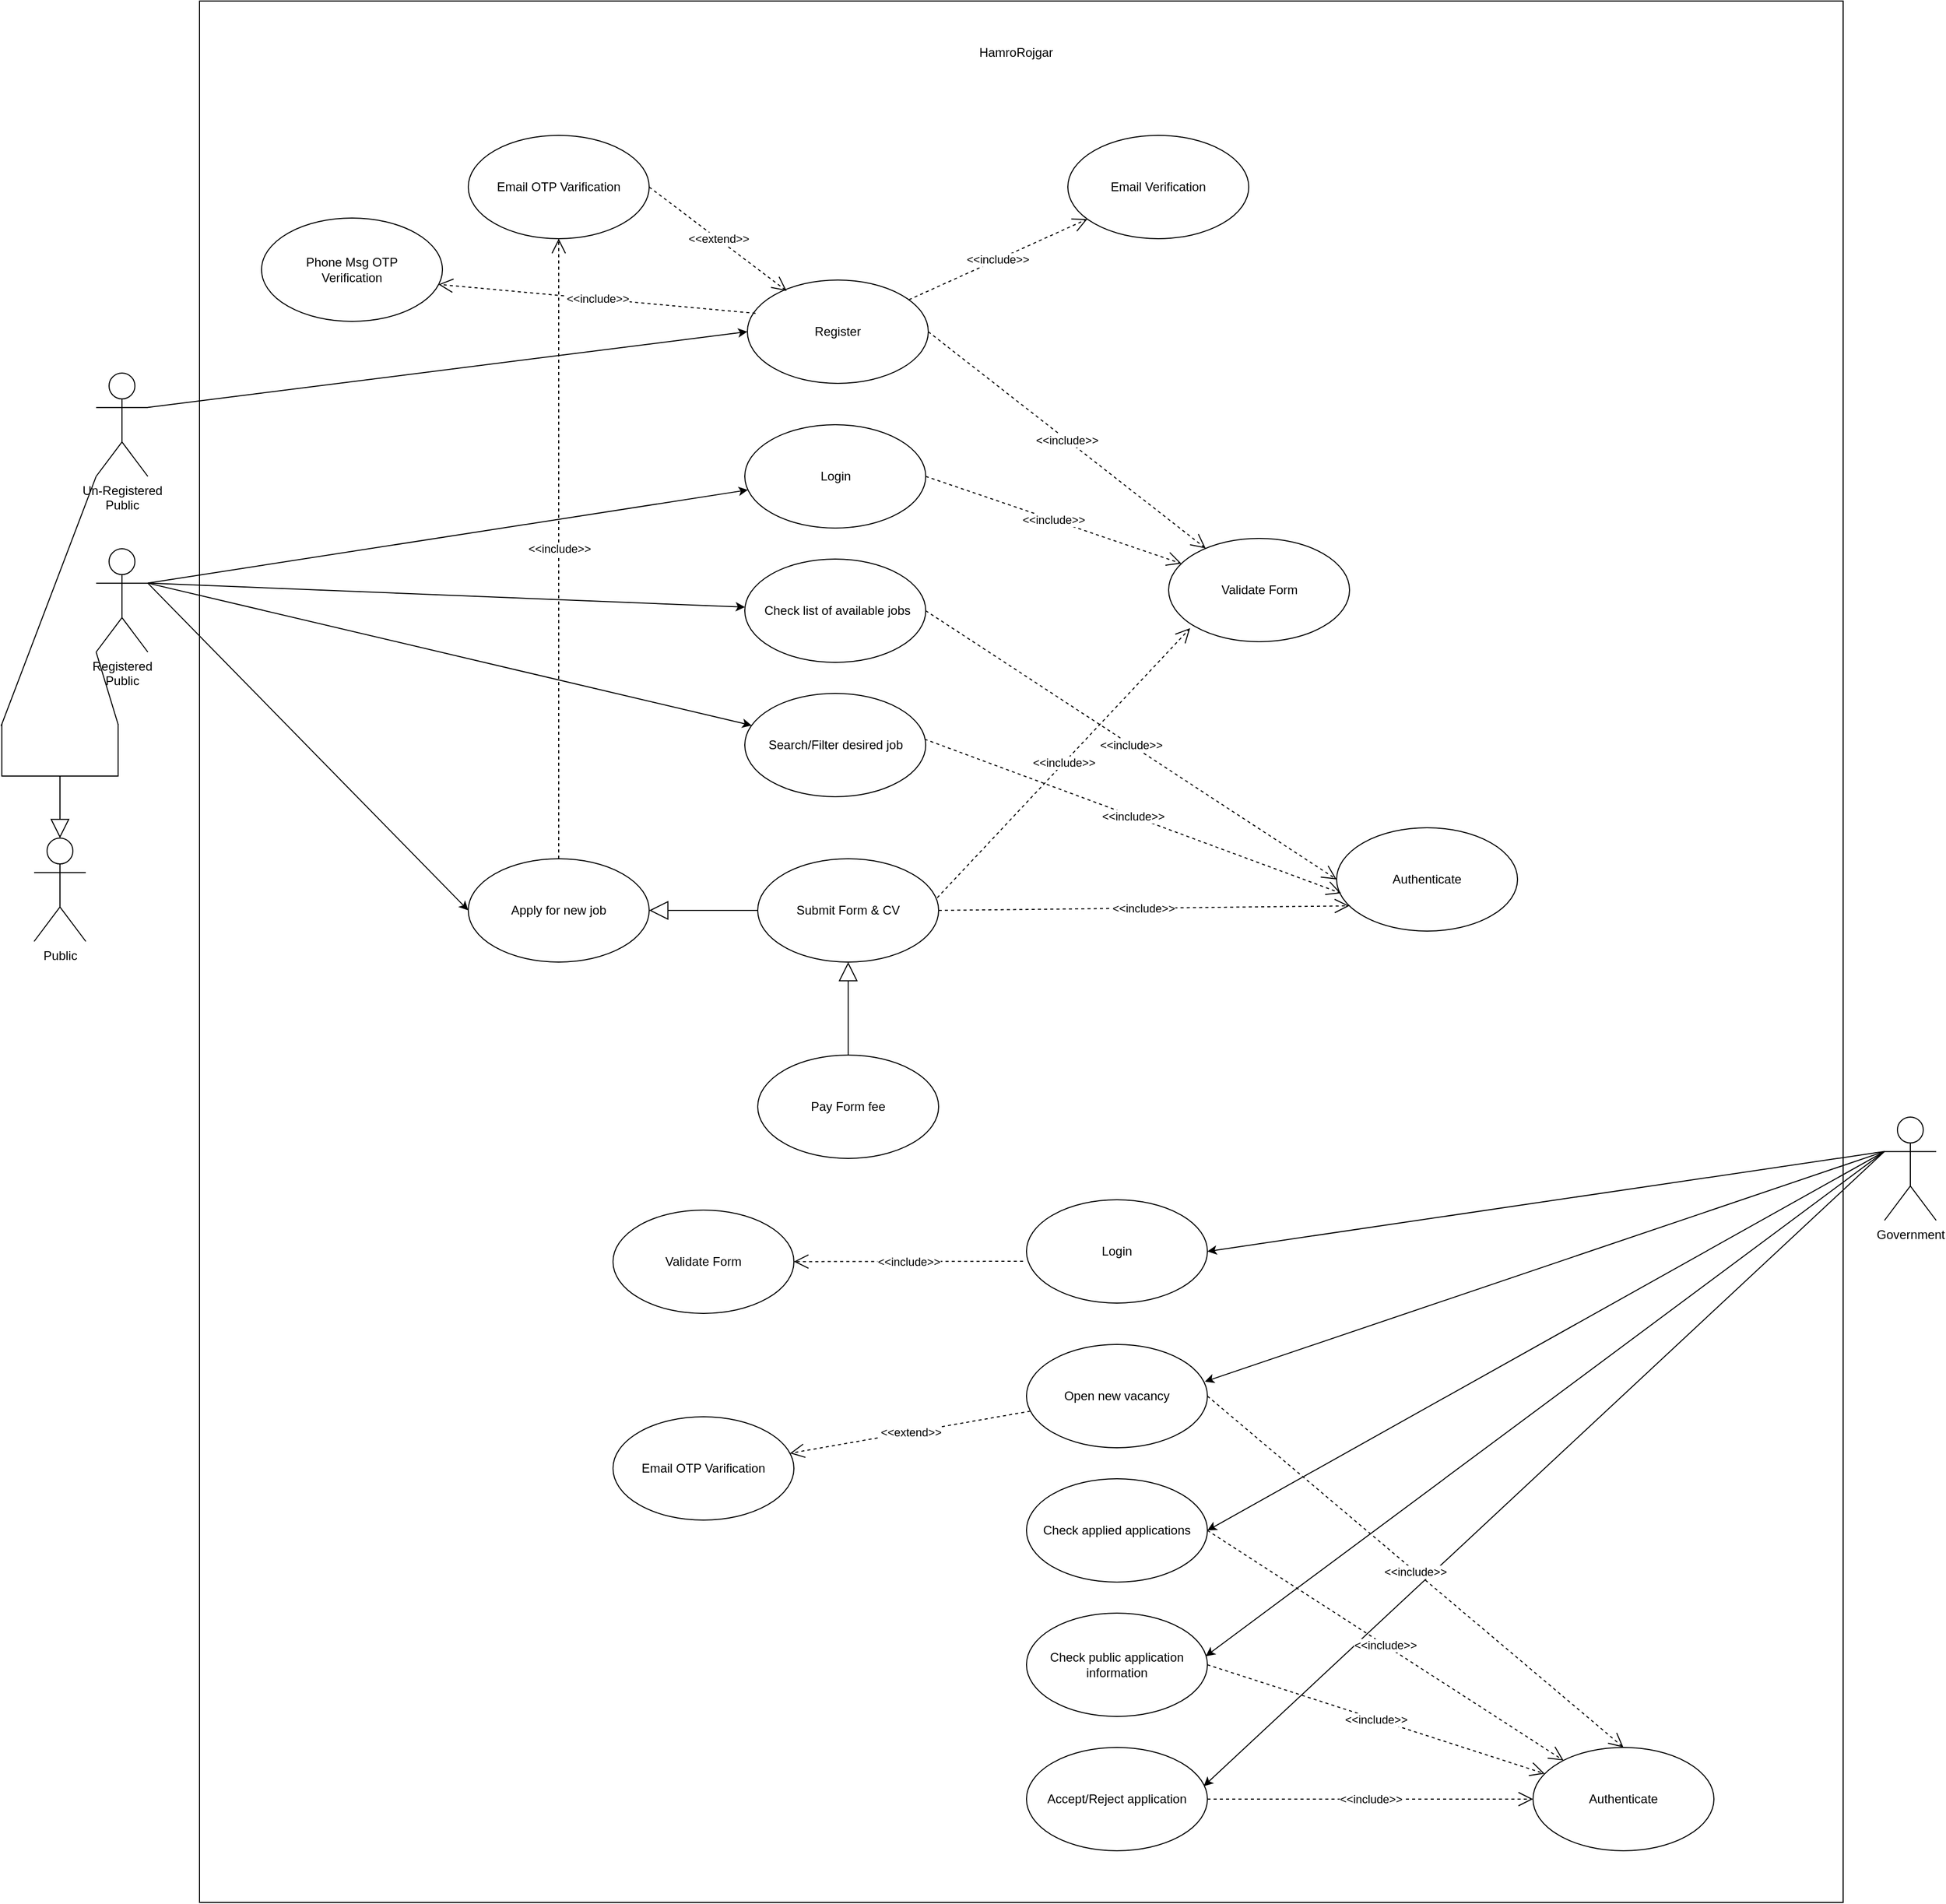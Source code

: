 <mxfile>
    <diagram name="Use case" id="OMFyRlApNUv2j8pB8k78">
        <mxGraphModel dx="4435" dy="3115" grid="1" gridSize="10" guides="1" tooltips="1" connect="1" arrows="1" fold="1" page="1" pageScale="1" pageWidth="850" pageHeight="1100" math="0" shadow="0">
            <root>
                <mxCell id="0"/>
                <mxCell id="1" parent="0"/>
                <mxCell id="ghi1EpkHJ62jX5csPK_m-1" value="" style="rounded=0;whiteSpace=wrap;html=1;" parent="1" vertex="1">
                    <mxGeometry x="40" y="-240" width="1590" height="1840" as="geometry"/>
                </mxCell>
                <mxCell id="ghi1EpkHJ62jX5csPK_m-2" value="Public" style="shape=umlActor;verticalLabelPosition=bottom;verticalAlign=top;html=1;outlineConnect=0;" parent="1" vertex="1">
                    <mxGeometry x="-120" y="570" width="50" height="100" as="geometry"/>
                </mxCell>
                <mxCell id="ghi1EpkHJ62jX5csPK_m-3" value="Government" style="shape=umlActor;verticalLabelPosition=bottom;verticalAlign=top;html=1;outlineConnect=0;" parent="1" vertex="1">
                    <mxGeometry x="1670" y="840" width="50" height="100" as="geometry"/>
                </mxCell>
                <mxCell id="ghi1EpkHJ62jX5csPK_m-5" value="Login" style="ellipse;whiteSpace=wrap;html=1;" parent="1" vertex="1">
                    <mxGeometry x="567.5" y="170" width="175" height="100" as="geometry"/>
                </mxCell>
                <mxCell id="ghi1EpkHJ62jX5csPK_m-35" value="&amp;nbsp;Check list of available jobs" style="ellipse;whiteSpace=wrap;html=1;" parent="1" vertex="1">
                    <mxGeometry x="567.5" y="300" width="175" height="100" as="geometry"/>
                </mxCell>
                <mxCell id="ghi1EpkHJ62jX5csPK_m-36" value="Search/Filter desired job" style="ellipse;whiteSpace=wrap;html=1;" parent="1" vertex="1">
                    <mxGeometry x="567.5" y="430" width="175" height="100" as="geometry"/>
                </mxCell>
                <mxCell id="ghi1EpkHJ62jX5csPK_m-37" value="Apply for new job" style="ellipse;whiteSpace=wrap;html=1;" parent="1" vertex="1">
                    <mxGeometry x="300" y="590" width="175" height="100" as="geometry"/>
                </mxCell>
                <mxCell id="ghi1EpkHJ62jX5csPK_m-38" value="Open new vacancy" style="ellipse;whiteSpace=wrap;html=1;" parent="1" vertex="1">
                    <mxGeometry x="840" y="1060" width="175" height="100" as="geometry"/>
                </mxCell>
                <mxCell id="ghi1EpkHJ62jX5csPK_m-39" value="Check applied applications" style="ellipse;whiteSpace=wrap;html=1;" parent="1" vertex="1">
                    <mxGeometry x="840" y="1190" width="175" height="100" as="geometry"/>
                </mxCell>
                <mxCell id="ghi1EpkHJ62jX5csPK_m-40" value="Check public application information" style="ellipse;whiteSpace=wrap;html=1;" parent="1" vertex="1">
                    <mxGeometry x="840" y="1320" width="175" height="100" as="geometry"/>
                </mxCell>
                <mxCell id="ghi1EpkHJ62jX5csPK_m-41" value="Accept/Reject application" style="ellipse;whiteSpace=wrap;html=1;" parent="1" vertex="1">
                    <mxGeometry x="840" y="1450" width="175" height="100" as="geometry"/>
                </mxCell>
                <mxCell id="ghi1EpkHJ62jX5csPK_m-42" value="" style="endArrow=classic;html=1;rounded=0;exitX=1;exitY=0.333;exitDx=0;exitDy=0;exitPerimeter=0;" parent="1" source="ghi1EpkHJ62jX5csPK_m-62" target="ghi1EpkHJ62jX5csPK_m-5" edge="1">
                    <mxGeometry width="50" height="50" relative="1" as="geometry">
                        <mxPoint x="360" y="470" as="sourcePoint"/>
                        <mxPoint x="410" y="420" as="targetPoint"/>
                    </mxGeometry>
                </mxCell>
                <mxCell id="ghi1EpkHJ62jX5csPK_m-43" value="" style="endArrow=classic;html=1;rounded=0;exitX=1;exitY=0.333;exitDx=0;exitDy=0;exitPerimeter=0;" parent="1" source="ghi1EpkHJ62jX5csPK_m-62" target="ghi1EpkHJ62jX5csPK_m-35" edge="1">
                    <mxGeometry width="50" height="50" relative="1" as="geometry">
                        <mxPoint x="140" y="410" as="sourcePoint"/>
                        <mxPoint x="590" y="256" as="targetPoint"/>
                    </mxGeometry>
                </mxCell>
                <mxCell id="ghi1EpkHJ62jX5csPK_m-44" value="" style="endArrow=classic;html=1;rounded=0;exitX=1;exitY=0.333;exitDx=0;exitDy=0;exitPerimeter=0;" parent="1" source="ghi1EpkHJ62jX5csPK_m-62" target="ghi1EpkHJ62jX5csPK_m-36" edge="1">
                    <mxGeometry width="50" height="50" relative="1" as="geometry">
                        <mxPoint x="140" y="410" as="sourcePoint"/>
                        <mxPoint x="579" y="368" as="targetPoint"/>
                    </mxGeometry>
                </mxCell>
                <mxCell id="ghi1EpkHJ62jX5csPK_m-45" value="" style="endArrow=classic;html=1;rounded=0;exitX=1;exitY=0.333;exitDx=0;exitDy=0;exitPerimeter=0;entryX=0;entryY=0.5;entryDx=0;entryDy=0;" parent="1" source="ghi1EpkHJ62jX5csPK_m-62" target="ghi1EpkHJ62jX5csPK_m-37" edge="1">
                    <mxGeometry width="50" height="50" relative="1" as="geometry">
                        <mxPoint x="140" y="410" as="sourcePoint"/>
                        <mxPoint x="580" y="477" as="targetPoint"/>
                    </mxGeometry>
                </mxCell>
                <mxCell id="ghi1EpkHJ62jX5csPK_m-46" value="" style="endArrow=classic;html=1;rounded=0;exitX=0;exitY=0.333;exitDx=0;exitDy=0;exitPerimeter=0;entryX=0.986;entryY=0.36;entryDx=0;entryDy=0;entryPerimeter=0;" parent="1" source="ghi1EpkHJ62jX5csPK_m-3" target="ghi1EpkHJ62jX5csPK_m-38" edge="1">
                    <mxGeometry width="50" height="50" relative="1" as="geometry">
                        <mxPoint x="130" y="520" as="sourcePoint"/>
                        <mxPoint x="560" y="730" as="targetPoint"/>
                    </mxGeometry>
                </mxCell>
                <mxCell id="ghi1EpkHJ62jX5csPK_m-47" value="" style="endArrow=classic;html=1;rounded=0;exitX=0;exitY=0.333;exitDx=0;exitDy=0;exitPerimeter=0;entryX=1;entryY=0.5;entryDx=0;entryDy=0;" parent="1" source="ghi1EpkHJ62jX5csPK_m-3" target="ghi1EpkHJ62jX5csPK_m-39" edge="1">
                    <mxGeometry width="50" height="50" relative="1" as="geometry">
                        <mxPoint x="1200" y="420" as="sourcePoint"/>
                        <mxPoint x="750" y="736" as="targetPoint"/>
                    </mxGeometry>
                </mxCell>
                <mxCell id="ghi1EpkHJ62jX5csPK_m-48" value="" style="endArrow=classic;html=1;rounded=0;exitX=0;exitY=0.333;exitDx=0;exitDy=0;exitPerimeter=0;entryX=0.991;entryY=0.417;entryDx=0;entryDy=0;entryPerimeter=0;" parent="1" source="ghi1EpkHJ62jX5csPK_m-3" target="ghi1EpkHJ62jX5csPK_m-40" edge="1">
                    <mxGeometry width="50" height="50" relative="1" as="geometry">
                        <mxPoint x="1200" y="420" as="sourcePoint"/>
                        <mxPoint x="752" y="880" as="targetPoint"/>
                    </mxGeometry>
                </mxCell>
                <mxCell id="ghi1EpkHJ62jX5csPK_m-49" value="" style="endArrow=classic;html=1;rounded=0;exitX=0;exitY=0.333;exitDx=0;exitDy=0;exitPerimeter=0;entryX=0.98;entryY=0.375;entryDx=0;entryDy=0;entryPerimeter=0;" parent="1" source="ghi1EpkHJ62jX5csPK_m-3" target="ghi1EpkHJ62jX5csPK_m-41" edge="1">
                    <mxGeometry width="50" height="50" relative="1" as="geometry">
                        <mxPoint x="1200" y="420" as="sourcePoint"/>
                        <mxPoint x="751" y="1002" as="targetPoint"/>
                    </mxGeometry>
                </mxCell>
                <mxCell id="ghi1EpkHJ62jX5csPK_m-50" value="Register" style="ellipse;whiteSpace=wrap;html=1;" parent="1" vertex="1">
                    <mxGeometry x="570" y="30" width="175" height="100" as="geometry"/>
                </mxCell>
                <mxCell id="ghi1EpkHJ62jX5csPK_m-51" value="" style="endArrow=classic;html=1;rounded=0;entryX=0;entryY=0.5;entryDx=0;entryDy=0;exitX=1;exitY=0.333;exitDx=0;exitDy=0;exitPerimeter=0;" parent="1" source="ghi1EpkHJ62jX5csPK_m-65" target="ghi1EpkHJ62jX5csPK_m-50" edge="1">
                    <mxGeometry width="50" height="50" relative="1" as="geometry">
                        <mxPoint x="-20" y="570" as="sourcePoint"/>
                        <mxPoint x="590" y="256" as="targetPoint"/>
                    </mxGeometry>
                </mxCell>
                <mxCell id="ghi1EpkHJ62jX5csPK_m-52" value="HamroRojgar" style="text;html=1;strokeColor=none;fillColor=none;align=center;verticalAlign=middle;whiteSpace=wrap;rounded=0;" parent="1" vertex="1">
                    <mxGeometry x="780" y="-210" width="100" height="40" as="geometry"/>
                </mxCell>
                <mxCell id="ghi1EpkHJ62jX5csPK_m-61" value="" style="endArrow=block;endSize=16;endFill=0;html=1;rounded=0;exitX=0.5;exitY=1;exitDx=0;exitDy=0;" parent="1" source="ghi1EpkHJ62jX5csPK_m-67" target="ghi1EpkHJ62jX5csPK_m-2" edge="1">
                    <mxGeometry width="160" relative="1" as="geometry">
                        <mxPoint x="-330" y="369.31" as="sourcePoint"/>
                        <mxPoint x="-170" y="369.31" as="targetPoint"/>
                    </mxGeometry>
                </mxCell>
                <mxCell id="ghi1EpkHJ62jX5csPK_m-62" value="Registered &lt;br&gt;Public" style="shape=umlActor;verticalLabelPosition=bottom;verticalAlign=top;html=1;outlineConnect=0;" parent="1" vertex="1">
                    <mxGeometry x="-60" y="290" width="50" height="100" as="geometry"/>
                </mxCell>
                <mxCell id="ghi1EpkHJ62jX5csPK_m-65" value="Un-Registered &lt;br&gt;Public" style="shape=umlActor;verticalLabelPosition=bottom;verticalAlign=top;html=1;outlineConnect=0;" parent="1" vertex="1">
                    <mxGeometry x="-60" y="120" width="50" height="100" as="geometry"/>
                </mxCell>
                <mxCell id="ghi1EpkHJ62jX5csPK_m-67" value="" style="shape=partialRectangle;whiteSpace=wrap;html=1;bottom=1;right=1;left=1;top=0;fillColor=none;routingCenterX=-0.5;rotation=0;" parent="1" vertex="1">
                    <mxGeometry x="-151.25" y="460" width="112.5" height="50" as="geometry"/>
                </mxCell>
                <mxCell id="ghi1EpkHJ62jX5csPK_m-72" value="" style="endArrow=none;html=1;rounded=0;exitX=0;exitY=1;exitDx=0;exitDy=0;exitPerimeter=0;entryX=-0.006;entryY=0.032;entryDx=0;entryDy=0;entryPerimeter=0;" parent="1" source="ghi1EpkHJ62jX5csPK_m-65" target="ghi1EpkHJ62jX5csPK_m-67" edge="1">
                    <mxGeometry width="50" height="50" relative="1" as="geometry">
                        <mxPoint x="120" y="580" as="sourcePoint"/>
                        <mxPoint x="170" y="530" as="targetPoint"/>
                    </mxGeometry>
                </mxCell>
                <mxCell id="ghi1EpkHJ62jX5csPK_m-75" value="" style="endArrow=none;html=1;rounded=0;exitX=0;exitY=1;exitDx=0;exitDy=0;exitPerimeter=0;entryX=1;entryY=0;entryDx=0;entryDy=0;" parent="1" source="ghi1EpkHJ62jX5csPK_m-62" target="ghi1EpkHJ62jX5csPK_m-67" edge="1">
                    <mxGeometry width="50" height="50" relative="1" as="geometry">
                        <mxPoint x="-35" y="690" as="sourcePoint"/>
                        <mxPoint x="-28" y="518" as="targetPoint"/>
                    </mxGeometry>
                </mxCell>
                <mxCell id="ghi1EpkHJ62jX5csPK_m-78" value="Validate Form" style="ellipse;whiteSpace=wrap;html=1;" parent="1" vertex="1">
                    <mxGeometry x="977.5" y="280" width="175" height="100" as="geometry"/>
                </mxCell>
                <mxCell id="ghi1EpkHJ62jX5csPK_m-79" value="&amp;lt;&amp;lt;include&amp;gt;&amp;gt;" style="endArrow=open;endSize=12;dashed=1;html=1;rounded=0;exitX=1;exitY=0.5;exitDx=0;exitDy=0;" parent="1" source="ghi1EpkHJ62jX5csPK_m-50" target="ghi1EpkHJ62jX5csPK_m-78" edge="1">
                    <mxGeometry width="160" relative="1" as="geometry">
                        <mxPoint x="780" y="180" as="sourcePoint"/>
                        <mxPoint x="940" y="180" as="targetPoint"/>
                    </mxGeometry>
                </mxCell>
                <mxCell id="ghi1EpkHJ62jX5csPK_m-80" value="&amp;lt;&amp;lt;include&amp;gt;&amp;gt;" style="endArrow=open;endSize=12;dashed=1;html=1;rounded=0;exitX=1;exitY=0.5;exitDx=0;exitDy=0;" parent="1" source="ghi1EpkHJ62jX5csPK_m-5" target="ghi1EpkHJ62jX5csPK_m-78" edge="1">
                    <mxGeometry width="160" relative="1" as="geometry">
                        <mxPoint x="753" y="100" as="sourcePoint"/>
                        <mxPoint x="984" y="226" as="targetPoint"/>
                    </mxGeometry>
                </mxCell>
                <mxCell id="ghi1EpkHJ62jX5csPK_m-83" value="Submit Form &amp;amp; CV" style="ellipse;whiteSpace=wrap;html=1;" parent="1" vertex="1">
                    <mxGeometry x="580" y="590" width="175" height="100" as="geometry"/>
                </mxCell>
                <mxCell id="ghi1EpkHJ62jX5csPK_m-86" value="" style="endArrow=block;endSize=16;endFill=0;html=1;rounded=0;exitX=0;exitY=0.5;exitDx=0;exitDy=0;entryX=1;entryY=0.5;entryDx=0;entryDy=0;" parent="1" source="ghi1EpkHJ62jX5csPK_m-83" target="ghi1EpkHJ62jX5csPK_m-37" edge="1">
                    <mxGeometry width="160" relative="1" as="geometry">
                        <mxPoint x="288.024" y="740.005" as="sourcePoint"/>
                        <mxPoint x="460" y="620" as="targetPoint"/>
                    </mxGeometry>
                </mxCell>
                <mxCell id="ghi1EpkHJ62jX5csPK_m-87" value="&amp;lt;&amp;lt;include&amp;gt;&amp;gt;" style="endArrow=open;endSize=12;dashed=1;html=1;rounded=0;exitX=0.992;exitY=0.378;exitDx=0;exitDy=0;entryX=0.119;entryY=0.869;entryDx=0;entryDy=0;entryPerimeter=0;exitPerimeter=0;" parent="1" source="ghi1EpkHJ62jX5csPK_m-83" target="ghi1EpkHJ62jX5csPK_m-78" edge="1">
                    <mxGeometry width="160" relative="1" as="geometry">
                        <mxPoint x="752" y="230" as="sourcePoint"/>
                        <mxPoint x="961" y="251" as="targetPoint"/>
                    </mxGeometry>
                </mxCell>
                <mxCell id="ghi1EpkHJ62jX5csPK_m-88" value="Authenticate" style="ellipse;whiteSpace=wrap;html=1;" parent="1" vertex="1">
                    <mxGeometry x="1330" y="1450" width="175" height="100" as="geometry"/>
                </mxCell>
                <mxCell id="ghi1EpkHJ62jX5csPK_m-89" value="&amp;lt;&amp;lt;include&amp;gt;&amp;gt;" style="endArrow=open;endSize=12;dashed=1;html=1;rounded=0;exitX=1;exitY=0.5;exitDx=0;exitDy=0;" parent="1" source="ghi1EpkHJ62jX5csPK_m-41" target="ghi1EpkHJ62jX5csPK_m-88" edge="1">
                    <mxGeometry width="160" relative="1" as="geometry">
                        <mxPoint x="990" y="1158" as="sourcePoint"/>
                        <mxPoint x="1220" y="842" as="targetPoint"/>
                    </mxGeometry>
                </mxCell>
                <mxCell id="ghi1EpkHJ62jX5csPK_m-90" value="&amp;lt;&amp;lt;include&amp;gt;&amp;gt;" style="endArrow=open;endSize=12;dashed=1;html=1;rounded=0;exitX=1;exitY=0.5;exitDx=0;exitDy=0;" parent="1" source="ghi1EpkHJ62jX5csPK_m-40" target="ghi1EpkHJ62jX5csPK_m-88" edge="1">
                    <mxGeometry width="160" relative="1" as="geometry">
                        <mxPoint x="752" y="1130" as="sourcePoint"/>
                        <mxPoint x="1136" y="1097" as="targetPoint"/>
                    </mxGeometry>
                </mxCell>
                <mxCell id="ghi1EpkHJ62jX5csPK_m-91" value="&amp;lt;&amp;lt;include&amp;gt;&amp;gt;" style="endArrow=open;endSize=12;dashed=1;html=1;rounded=0;exitX=1;exitY=0.5;exitDx=0;exitDy=0;" parent="1" source="ghi1EpkHJ62jX5csPK_m-39" target="ghi1EpkHJ62jX5csPK_m-88" edge="1">
                    <mxGeometry width="160" relative="1" as="geometry">
                        <mxPoint x="752" y="1010" as="sourcePoint"/>
                        <mxPoint x="1139" y="1076" as="targetPoint"/>
                    </mxGeometry>
                </mxCell>
                <mxCell id="ghi1EpkHJ62jX5csPK_m-92" value="&amp;lt;&amp;lt;include&amp;gt;&amp;gt;" style="endArrow=open;endSize=12;dashed=1;html=1;rounded=0;exitX=1;exitY=0.5;exitDx=0;exitDy=0;entryX=0.5;entryY=0;entryDx=0;entryDy=0;" parent="1" source="ghi1EpkHJ62jX5csPK_m-38" target="ghi1EpkHJ62jX5csPK_m-88" edge="1">
                    <mxGeometry width="160" relative="1" as="geometry">
                        <mxPoint x="753" y="880" as="sourcePoint"/>
                        <mxPoint x="1154" y="1059" as="targetPoint"/>
                    </mxGeometry>
                </mxCell>
                <mxCell id="ghi1EpkHJ62jX5csPK_m-93" value="Authenticate" style="ellipse;whiteSpace=wrap;html=1;" parent="1" vertex="1">
                    <mxGeometry x="1140" y="560" width="175" height="100" as="geometry"/>
                </mxCell>
                <mxCell id="ghi1EpkHJ62jX5csPK_m-94" value="&amp;lt;&amp;lt;include&amp;gt;&amp;gt;" style="endArrow=open;endSize=12;dashed=1;html=1;rounded=0;exitX=1;exitY=0.5;exitDx=0;exitDy=0;entryX=0;entryY=0.5;entryDx=0;entryDy=0;" parent="1" source="ghi1EpkHJ62jX5csPK_m-35" target="ghi1EpkHJ62jX5csPK_m-93" edge="1">
                    <mxGeometry width="160" relative="1" as="geometry">
                        <mxPoint x="753" y="100" as="sourcePoint"/>
                        <mxPoint x="1060" y="100" as="targetPoint"/>
                    </mxGeometry>
                </mxCell>
                <mxCell id="ghi1EpkHJ62jX5csPK_m-95" value="&amp;lt;&amp;lt;include&amp;gt;&amp;gt;" style="endArrow=open;endSize=12;dashed=1;html=1;rounded=0;exitX=1;exitY=0.5;exitDx=0;exitDy=0;entryX=0.07;entryY=0.756;entryDx=0;entryDy=0;entryPerimeter=0;" parent="1" source="ghi1EpkHJ62jX5csPK_m-83" target="ghi1EpkHJ62jX5csPK_m-93" edge="1">
                    <mxGeometry width="160" relative="1" as="geometry">
                        <mxPoint x="753" y="360" as="sourcePoint"/>
                        <mxPoint x="1060" y="270" as="targetPoint"/>
                    </mxGeometry>
                </mxCell>
                <mxCell id="ghi1EpkHJ62jX5csPK_m-96" value="&amp;lt;&amp;lt;include&amp;gt;&amp;gt;" style="endArrow=open;endSize=12;dashed=1;html=1;rounded=0;exitX=0.994;exitY=0.443;exitDx=0;exitDy=0;entryX=0.025;entryY=0.634;entryDx=0;entryDy=0;entryPerimeter=0;exitPerimeter=0;" parent="1" source="ghi1EpkHJ62jX5csPK_m-36" target="ghi1EpkHJ62jX5csPK_m-93" edge="1">
                    <mxGeometry width="160" relative="1" as="geometry">
                        <mxPoint x="753" y="625" as="sourcePoint"/>
                        <mxPoint x="1072" y="296" as="targetPoint"/>
                    </mxGeometry>
                </mxCell>
                <mxCell id="ghi1EpkHJ62jX5csPK_m-100" value="Pay Form fee" style="ellipse;whiteSpace=wrap;html=1;" parent="1" vertex="1">
                    <mxGeometry x="580" y="780" width="175" height="100" as="geometry"/>
                </mxCell>
                <mxCell id="ghi1EpkHJ62jX5csPK_m-101" value="" style="endArrow=block;endSize=16;endFill=0;html=1;rounded=0;entryX=0.5;entryY=1;entryDx=0;entryDy=0;" parent="1" source="ghi1EpkHJ62jX5csPK_m-100" target="ghi1EpkHJ62jX5csPK_m-83" edge="1">
                    <mxGeometry width="160" relative="1" as="geometry">
                        <mxPoint x="575" y="800" as="sourcePoint"/>
                        <mxPoint x="470" y="800" as="targetPoint"/>
                    </mxGeometry>
                </mxCell>
                <mxCell id="ghi1EpkHJ62jX5csPK_m-105" value="Email OTP Varification" style="ellipse;whiteSpace=wrap;html=1;" parent="1" vertex="1">
                    <mxGeometry x="300" y="-110" width="175" height="100" as="geometry"/>
                </mxCell>
                <mxCell id="ghi1EpkHJ62jX5csPK_m-106" value="Phone Msg OTP &lt;br&gt;Verification" style="ellipse;whiteSpace=wrap;html=1;" parent="1" vertex="1">
                    <mxGeometry x="100" y="-30" width="175" height="100" as="geometry"/>
                </mxCell>
                <mxCell id="ghi1EpkHJ62jX5csPK_m-107" value="&amp;lt;&amp;lt;include&amp;gt;&amp;gt;" style="endArrow=open;endSize=12;dashed=1;html=1;rounded=0;exitX=0.045;exitY=0.322;exitDx=0;exitDy=0;entryX=0.978;entryY=0.642;entryDx=0;entryDy=0;exitPerimeter=0;entryPerimeter=0;" parent="1" source="ghi1EpkHJ62jX5csPK_m-50" target="ghi1EpkHJ62jX5csPK_m-106" edge="1">
                    <mxGeometry width="160" relative="1" as="geometry">
                        <mxPoint x="755" y="90" as="sourcePoint"/>
                        <mxPoint x="1023" y="300" as="targetPoint"/>
                    </mxGeometry>
                </mxCell>
                <mxCell id="ghi1EpkHJ62jX5csPK_m-108" value="&amp;lt;&amp;lt;include&amp;gt;&amp;gt;" style="endArrow=open;endSize=12;dashed=1;html=1;rounded=0;" parent="1" source="ghi1EpkHJ62jX5csPK_m-37" target="ghi1EpkHJ62jX5csPK_m-105" edge="1">
                    <mxGeometry width="160" relative="1" as="geometry">
                        <mxPoint x="588" y="72" as="sourcePoint"/>
                        <mxPoint x="321" y="24" as="targetPoint"/>
                    </mxGeometry>
                </mxCell>
                <mxCell id="ghi1EpkHJ62jX5csPK_m-109" value="&amp;lt;&amp;lt;extend&amp;gt;&amp;gt;" style="endArrow=open;endSize=12;dashed=1;html=1;rounded=0;exitX=1;exitY=0.5;exitDx=0;exitDy=0;entryX=0.217;entryY=0.105;entryDx=0;entryDy=0;entryPerimeter=0;" parent="1" source="ghi1EpkHJ62jX5csPK_m-105" target="ghi1EpkHJ62jX5csPK_m-50" edge="1">
                    <mxGeometry width="160" relative="1" as="geometry">
                        <mxPoint x="803.5" as="sourcePoint"/>
                        <mxPoint x="745" y="80" as="targetPoint"/>
                    </mxGeometry>
                </mxCell>
                <mxCell id="ghi1EpkHJ62jX5csPK_m-110" value="Email Verification" style="ellipse;whiteSpace=wrap;html=1;" parent="1" vertex="1">
                    <mxGeometry x="880" y="-110" width="175" height="100" as="geometry"/>
                </mxCell>
                <mxCell id="ghi1EpkHJ62jX5csPK_m-111" value="&amp;lt;&amp;lt;include&amp;gt;&amp;gt;" style="endArrow=open;endSize=12;dashed=1;html=1;rounded=0;" parent="1" source="ghi1EpkHJ62jX5csPK_m-50" target="ghi1EpkHJ62jX5csPK_m-110" edge="1">
                    <mxGeometry width="160" relative="1" as="geometry">
                        <mxPoint x="588" y="72" as="sourcePoint"/>
                        <mxPoint x="231" y="24" as="targetPoint"/>
                    </mxGeometry>
                </mxCell>
                <mxCell id="ghi1EpkHJ62jX5csPK_m-112" value="Email OTP Varification" style="ellipse;whiteSpace=wrap;html=1;" parent="1" vertex="1">
                    <mxGeometry x="440" y="1130" width="175" height="100" as="geometry"/>
                </mxCell>
                <mxCell id="ghi1EpkHJ62jX5csPK_m-128" value="Login" style="ellipse;whiteSpace=wrap;html=1;" parent="1" vertex="1">
                    <mxGeometry x="840" y="920" width="175" height="100" as="geometry"/>
                </mxCell>
                <mxCell id="ghi1EpkHJ62jX5csPK_m-129" value="" style="endArrow=classic;html=1;rounded=0;exitX=0;exitY=0.333;exitDx=0;exitDy=0;exitPerimeter=0;entryX=1;entryY=0.5;entryDx=0;entryDy=0;" parent="1" source="ghi1EpkHJ62jX5csPK_m-3" target="ghi1EpkHJ62jX5csPK_m-128" edge="1">
                    <mxGeometry width="50" height="50" relative="1" as="geometry">
                        <mxPoint x="1360" y="893" as="sourcePoint"/>
                        <mxPoint x="1023" y="1106" as="targetPoint"/>
                    </mxGeometry>
                </mxCell>
                <mxCell id="ghi1EpkHJ62jX5csPK_m-130" value="Validate Form" style="ellipse;whiteSpace=wrap;html=1;" parent="1" vertex="1">
                    <mxGeometry x="440" y="930" width="175" height="100" as="geometry"/>
                </mxCell>
                <mxCell id="ghi1EpkHJ62jX5csPK_m-131" value="&amp;lt;&amp;lt;include&amp;gt;&amp;gt;" style="endArrow=open;endSize=12;dashed=1;html=1;rounded=0;exitX=-0.019;exitY=0.595;exitDx=0;exitDy=0;exitPerimeter=0;" parent="1" source="ghi1EpkHJ62jX5csPK_m-128" target="ghi1EpkHJ62jX5csPK_m-130" edge="1">
                    <mxGeometry width="160" relative="1" as="geometry">
                        <mxPoint x="1025" y="1120" as="sourcePoint"/>
                        <mxPoint x="1428" y="1460" as="targetPoint"/>
                    </mxGeometry>
                </mxCell>
                <mxCell id="ghi1EpkHJ62jX5csPK_m-132" value="&amp;lt;&amp;lt;extend&amp;gt;&amp;gt;" style="endArrow=open;endSize=12;dashed=1;html=1;rounded=0;" parent="1" source="ghi1EpkHJ62jX5csPK_m-38" target="ghi1EpkHJ62jX5csPK_m-112" edge="1">
                    <mxGeometry x="-0.001" width="160" relative="1" as="geometry">
                        <mxPoint x="847" y="990" as="sourcePoint"/>
                        <mxPoint x="625" y="990" as="targetPoint"/>
                        <mxPoint as="offset"/>
                    </mxGeometry>
                </mxCell>
            </root>
        </mxGraphModel>
    </diagram>
    <diagram id="oXZNDYy4qQ4y6QvDSluS" name="DFD level-0">
        <mxGraphModel dx="2537" dy="948" grid="1" gridSize="10" guides="1" tooltips="1" connect="1" arrows="1" fold="1" page="1" pageScale="1" pageWidth="850" pageHeight="1100" math="0" shadow="0">
            <root>
                <mxCell id="0"/>
                <mxCell id="1" parent="0"/>
                <mxCell id="iT2wD1CNjXPugnOQ-aN5-1" value="Hamro Rojgar" style="shape=ellipse;html=1;dashed=0;whitespace=wrap;aspect=fixed;perimeter=ellipsePerimeter;" vertex="1" parent="1">
                    <mxGeometry x="290" y="510" width="230" height="230" as="geometry"/>
                </mxCell>
                <mxCell id="iT2wD1CNjXPugnOQ-aN5-3" value="Government" style="rounded=1;whiteSpace=wrap;html=1;" vertex="1" parent="1">
                    <mxGeometry x="730" y="510" width="160" height="220" as="geometry"/>
                </mxCell>
                <mxCell id="iT2wD1CNjXPugnOQ-aN5-4" value="Public" style="rounded=1;whiteSpace=wrap;html=1;" vertex="1" parent="1">
                    <mxGeometry x="-110" y="510" width="160" height="220" as="geometry"/>
                </mxCell>
                <mxCell id="iT2wD1CNjXPugnOQ-aN5-6" value="Gov Main DB" style="html=1;dashed=0;whitespace=wrap;shape=partialRectangle;right=0;left=0;" vertex="1" parent="1">
                    <mxGeometry x="302.5" y="850" width="195" height="40" as="geometry"/>
                </mxCell>
                <mxCell id="iT2wD1CNjXPugnOQ-aN5-11" value="Register" style="html=1;verticalAlign=bottom;endArrow=block;exitX=1;exitY=0.128;exitDx=0;exitDy=0;exitPerimeter=0;entryX=0.163;entryY=0.119;entryDx=0;entryDy=0;entryPerimeter=0;" edge="1" parent="1" source="iT2wD1CNjXPugnOQ-aN5-4" target="iT2wD1CNjXPugnOQ-aN5-1">
                    <mxGeometry width="80" relative="1" as="geometry">
                        <mxPoint x="170" y="420" as="sourcePoint"/>
                        <mxPoint x="250" y="420" as="targetPoint"/>
                    </mxGeometry>
                </mxCell>
                <mxCell id="iT2wD1CNjXPugnOQ-aN5-12" value="Login" style="html=1;verticalAlign=bottom;endArrow=block;exitX=1.002;exitY=0.317;exitDx=0;exitDy=0;exitPerimeter=0;entryX=0.036;entryY=0.302;entryDx=0;entryDy=0;entryPerimeter=0;" edge="1" parent="1" source="iT2wD1CNjXPugnOQ-aN5-4" target="iT2wD1CNjXPugnOQ-aN5-1">
                    <mxGeometry width="80" relative="1" as="geometry">
                        <mxPoint x="60" y="548.16" as="sourcePoint"/>
                        <mxPoint x="337.49" y="547.37" as="targetPoint"/>
                    </mxGeometry>
                </mxCell>
                <mxCell id="iT2wD1CNjXPugnOQ-aN5-13" value="List of available jobs" style="html=1;verticalAlign=bottom;endArrow=block;exitX=-0.006;exitY=0.477;exitDx=0;exitDy=0;exitPerimeter=0;entryX=1;entryY=0.5;entryDx=0;entryDy=0;" edge="1" parent="1" source="iT2wD1CNjXPugnOQ-aN5-1" target="iT2wD1CNjXPugnOQ-aN5-4">
                    <mxGeometry width="80" relative="1" as="geometry">
                        <mxPoint x="62.08" y="601.15" as="sourcePoint"/>
                        <mxPoint x="50" y="600" as="targetPoint"/>
                    </mxGeometry>
                </mxCell>
                <mxCell id="iT2wD1CNjXPugnOQ-aN5-14" value="Apply for the job" style="html=1;verticalAlign=bottom;endArrow=block;exitX=1.007;exitY=0.68;exitDx=0;exitDy=0;exitPerimeter=0;entryX=0.016;entryY=0.652;entryDx=0;entryDy=0;entryPerimeter=0;" edge="1" parent="1" source="iT2wD1CNjXPugnOQ-aN5-4" target="iT2wD1CNjXPugnOQ-aN5-1">
                    <mxGeometry width="80" relative="1" as="geometry">
                        <mxPoint x="62.08" y="580.72" as="sourcePoint"/>
                        <mxPoint x="313.57" y="579.57" as="targetPoint"/>
                    </mxGeometry>
                </mxCell>
                <mxCell id="iT2wD1CNjXPugnOQ-aN5-15" value="Get job application result" style="html=1;verticalAlign=bottom;endArrow=block;exitX=0.117;exitY=0.824;exitDx=0;exitDy=0;exitPerimeter=0;entryX=1.004;entryY=0.863;entryDx=0;entryDy=0;entryPerimeter=0;" edge="1" parent="1" source="iT2wD1CNjXPugnOQ-aN5-1" target="iT2wD1CNjXPugnOQ-aN5-4">
                    <mxGeometry width="80" relative="1" as="geometry">
                        <mxPoint x="301.61" y="609.24" as="sourcePoint"/>
                        <mxPoint x="60" y="609.98" as="targetPoint"/>
                    </mxGeometry>
                </mxCell>
                <mxCell id="iT2wD1CNjXPugnOQ-aN5-16" value="Login" style="html=1;verticalAlign=bottom;endArrow=block;exitX=-0.003;exitY=0.136;exitDx=0;exitDy=0;exitPerimeter=0;entryX=0.841;entryY=0.131;entryDx=0;entryDy=0;entryPerimeter=0;" edge="1" parent="1" source="iT2wD1CNjXPugnOQ-aN5-3" target="iT2wD1CNjXPugnOQ-aN5-1">
                    <mxGeometry width="80" relative="1" as="geometry">
                        <mxPoint x="540" y="510.79" as="sourcePoint"/>
                        <mxPoint x="817.49" y="510" as="targetPoint"/>
                    </mxGeometry>
                </mxCell>
                <mxCell id="iT2wD1CNjXPugnOQ-aN5-17" value="Open new vacancy" style="html=1;verticalAlign=bottom;endArrow=block;exitX=-0.01;exitY=0.315;exitDx=0;exitDy=0;exitPerimeter=0;entryX=0.97;entryY=0.304;entryDx=0;entryDy=0;entryPerimeter=0;" edge="1" parent="1" source="iT2wD1CNjXPugnOQ-aN5-3" target="iT2wD1CNjXPugnOQ-aN5-1">
                    <mxGeometry width="80" relative="1" as="geometry">
                        <mxPoint x="776.09" y="580.0" as="sourcePoint"/>
                        <mxPoint x="530.0" y="580.21" as="targetPoint"/>
                    </mxGeometry>
                </mxCell>
                <mxCell id="iT2wD1CNjXPugnOQ-aN5-18" value="Close opened vacancy" style="html=1;verticalAlign=bottom;endArrow=block;exitX=-0.001;exitY=0.497;exitDx=0;exitDy=0;exitPerimeter=0;entryX=1.003;entryY=0.478;entryDx=0;entryDy=0;entryPerimeter=0;" edge="1" parent="1" source="iT2wD1CNjXPugnOQ-aN5-3" target="iT2wD1CNjXPugnOQ-aN5-1">
                    <mxGeometry width="80" relative="1" as="geometry">
                        <mxPoint x="730.0" y="619.69" as="sourcePoint"/>
                        <mxPoint x="530" y="620" as="targetPoint"/>
                    </mxGeometry>
                </mxCell>
                <mxCell id="iT2wD1CNjXPugnOQ-aN5-19" value="Get list of application &lt;br&gt;for opened vacancy" style="html=1;verticalAlign=bottom;endArrow=block;exitX=0.978;exitY=0.652;exitDx=0;exitDy=0;exitPerimeter=0;entryX=0;entryY=0.682;entryDx=0;entryDy=0;entryPerimeter=0;" edge="1" parent="1" source="iT2wD1CNjXPugnOQ-aN5-1" target="iT2wD1CNjXPugnOQ-aN5-3">
                    <mxGeometry width="80" relative="1" as="geometry">
                        <mxPoint x="730.0" y="670.0" as="sourcePoint"/>
                        <mxPoint x="520.85" y="670.6" as="targetPoint"/>
                    </mxGeometry>
                </mxCell>
                <mxCell id="iT2wD1CNjXPugnOQ-aN5-20" value="Approved/Denied application" style="html=1;verticalAlign=bottom;endArrow=block;exitX=0;exitY=0.864;exitDx=0;exitDy=0;exitPerimeter=0;entryX=0.885;entryY=0.825;entryDx=0;entryDy=0;entryPerimeter=0;" edge="1" parent="1" source="iT2wD1CNjXPugnOQ-aN5-3" target="iT2wD1CNjXPugnOQ-aN5-1">
                    <mxGeometry width="80" relative="1" as="geometry">
                        <mxPoint x="524.94" y="669.96" as="sourcePoint"/>
                        <mxPoint x="530" y="700" as="targetPoint"/>
                    </mxGeometry>
                </mxCell>
                <mxCell id="iT2wD1CNjXPugnOQ-aN5-22" value="Public Informations" style="html=1;verticalAlign=bottom;endArrow=block;exitX=0.5;exitY=0;exitDx=0;exitDy=0;entryX=0.477;entryY=1.008;entryDx=0;entryDy=0;entryPerimeter=0;" edge="1" parent="1" source="iT2wD1CNjXPugnOQ-aN5-6" target="iT2wD1CNjXPugnOQ-aN5-1">
                    <mxGeometry width="80" relative="1" as="geometry">
                        <mxPoint x="525" y="880.0" as="sourcePoint"/>
                        <mxPoint x="278.91" y="880.21" as="targetPoint"/>
                    </mxGeometry>
                </mxCell>
            </root>
        </mxGraphModel>
    </diagram>
</mxfile>